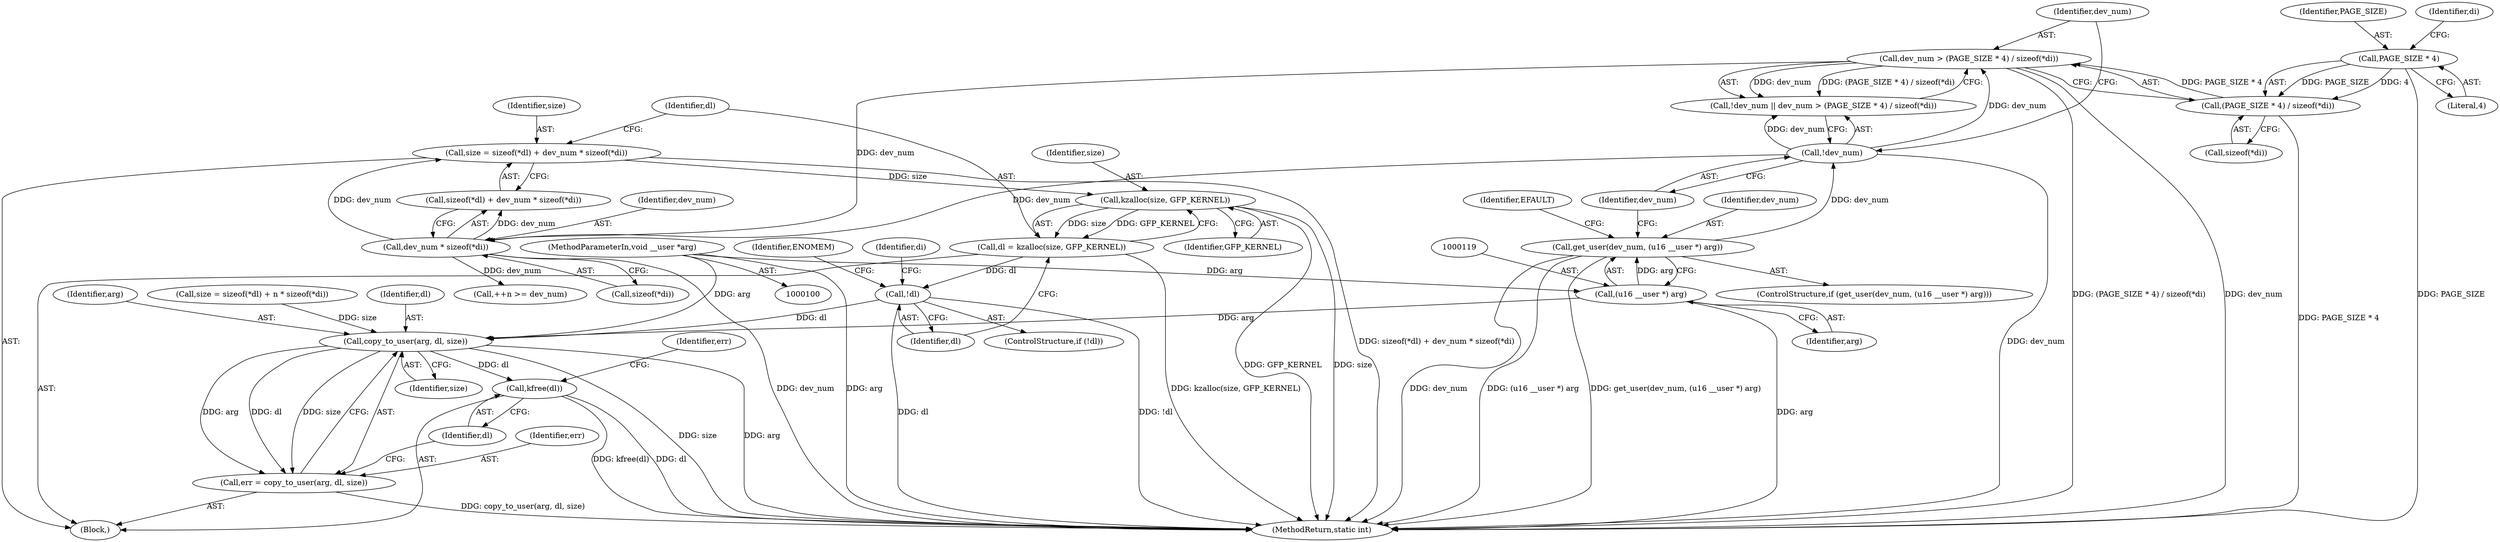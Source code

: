 digraph "0_linux_f9432c5ec8b1e9a09b9b0e5569e3c73db8de432a@integer" {
"1000140" [label="(Call,size = sizeof(*dl) + dev_num * sizeof(*di))"];
"1000146" [label="(Call,dev_num * sizeof(*di))"];
"1000128" [label="(Call,dev_num > (PAGE_SIZE * 4) / sizeof(*di))"];
"1000126" [label="(Call,!dev_num)"];
"1000116" [label="(Call,get_user(dev_num, (u16 __user *) arg))"];
"1000118" [label="(Call,(u16 __user *) arg)"];
"1000101" [label="(MethodParameterIn,void __user *arg)"];
"1000130" [label="(Call,(PAGE_SIZE * 4) / sizeof(*di))"];
"1000131" [label="(Call,PAGE_SIZE * 4)"];
"1000153" [label="(Call,kzalloc(size, GFP_KERNEL))"];
"1000151" [label="(Call,dl = kzalloc(size, GFP_KERNEL))"];
"1000157" [label="(Call,!dl)"];
"1000266" [label="(Call,copy_to_user(arg, dl, size))"];
"1000264" [label="(Call,err = copy_to_user(arg, dl, size))"];
"1000270" [label="(Call,kfree(dl))"];
"1000116" [label="(Call,get_user(dev_num, (u16 __user *) arg))"];
"1000126" [label="(Call,!dev_num)"];
"1000131" [label="(Call,PAGE_SIZE * 4)"];
"1000163" [label="(Identifier,di)"];
"1000264" [label="(Call,err = copy_to_user(arg, dl, size))"];
"1000118" [label="(Call,(u16 __user *) arg)"];
"1000129" [label="(Identifier,dev_num)"];
"1000127" [label="(Identifier,dev_num)"];
"1000102" [label="(Block,)"];
"1000141" [label="(Identifier,size)"];
"1000267" [label="(Identifier,arg)"];
"1000142" [label="(Call,sizeof(*dl) + dev_num * sizeof(*di))"];
"1000265" [label="(Identifier,err)"];
"1000274" [label="(Identifier,err)"];
"1000134" [label="(Call,sizeof(*di))"];
"1000140" [label="(Call,size = sizeof(*dl) + dev_num * sizeof(*di))"];
"1000125" [label="(Call,!dev_num || dev_num > (PAGE_SIZE * 4) / sizeof(*di))"];
"1000271" [label="(Identifier,dl)"];
"1000270" [label="(Call,kfree(dl))"];
"1000158" [label="(Identifier,dl)"];
"1000151" [label="(Call,dl = kzalloc(size, GFP_KERNEL))"];
"1000130" [label="(Call,(PAGE_SIZE * 4) / sizeof(*di))"];
"1000156" [label="(ControlStructure,if (!dl))"];
"1000133" [label="(Literal,4)"];
"1000101" [label="(MethodParameterIn,void __user *arg)"];
"1000117" [label="(Identifier,dev_num)"];
"1000253" [label="(Call,size = sizeof(*dl) + n * sizeof(*di))"];
"1000147" [label="(Identifier,dev_num)"];
"1000123" [label="(Identifier,EFAULT)"];
"1000154" [label="(Identifier,size)"];
"1000148" [label="(Call,sizeof(*di))"];
"1000152" [label="(Identifier,dl)"];
"1000266" [label="(Call,copy_to_user(arg, dl, size))"];
"1000278" [label="(MethodReturn,static int)"];
"1000269" [label="(Identifier,size)"];
"1000268" [label="(Identifier,dl)"];
"1000240" [label="(Call,++n >= dev_num)"];
"1000153" [label="(Call,kzalloc(size, GFP_KERNEL))"];
"1000115" [label="(ControlStructure,if (get_user(dev_num, (u16 __user *) arg)))"];
"1000157" [label="(Call,!dl)"];
"1000146" [label="(Call,dev_num * sizeof(*di))"];
"1000132" [label="(Identifier,PAGE_SIZE)"];
"1000128" [label="(Call,dev_num > (PAGE_SIZE * 4) / sizeof(*di))"];
"1000161" [label="(Identifier,ENOMEM)"];
"1000136" [label="(Identifier,di)"];
"1000155" [label="(Identifier,GFP_KERNEL)"];
"1000120" [label="(Identifier,arg)"];
"1000140" -> "1000102"  [label="AST: "];
"1000140" -> "1000142"  [label="CFG: "];
"1000141" -> "1000140"  [label="AST: "];
"1000142" -> "1000140"  [label="AST: "];
"1000152" -> "1000140"  [label="CFG: "];
"1000140" -> "1000278"  [label="DDG: sizeof(*dl) + dev_num * sizeof(*di)"];
"1000146" -> "1000140"  [label="DDG: dev_num"];
"1000140" -> "1000153"  [label="DDG: size"];
"1000146" -> "1000142"  [label="AST: "];
"1000146" -> "1000148"  [label="CFG: "];
"1000147" -> "1000146"  [label="AST: "];
"1000148" -> "1000146"  [label="AST: "];
"1000142" -> "1000146"  [label="CFG: "];
"1000146" -> "1000278"  [label="DDG: dev_num"];
"1000146" -> "1000142"  [label="DDG: dev_num"];
"1000128" -> "1000146"  [label="DDG: dev_num"];
"1000126" -> "1000146"  [label="DDG: dev_num"];
"1000146" -> "1000240"  [label="DDG: dev_num"];
"1000128" -> "1000125"  [label="AST: "];
"1000128" -> "1000130"  [label="CFG: "];
"1000129" -> "1000128"  [label="AST: "];
"1000130" -> "1000128"  [label="AST: "];
"1000125" -> "1000128"  [label="CFG: "];
"1000128" -> "1000278"  [label="DDG: (PAGE_SIZE * 4) / sizeof(*di)"];
"1000128" -> "1000278"  [label="DDG: dev_num"];
"1000128" -> "1000125"  [label="DDG: dev_num"];
"1000128" -> "1000125"  [label="DDG: (PAGE_SIZE * 4) / sizeof(*di)"];
"1000126" -> "1000128"  [label="DDG: dev_num"];
"1000130" -> "1000128"  [label="DDG: PAGE_SIZE * 4"];
"1000126" -> "1000125"  [label="AST: "];
"1000126" -> "1000127"  [label="CFG: "];
"1000127" -> "1000126"  [label="AST: "];
"1000129" -> "1000126"  [label="CFG: "];
"1000125" -> "1000126"  [label="CFG: "];
"1000126" -> "1000278"  [label="DDG: dev_num"];
"1000126" -> "1000125"  [label="DDG: dev_num"];
"1000116" -> "1000126"  [label="DDG: dev_num"];
"1000116" -> "1000115"  [label="AST: "];
"1000116" -> "1000118"  [label="CFG: "];
"1000117" -> "1000116"  [label="AST: "];
"1000118" -> "1000116"  [label="AST: "];
"1000123" -> "1000116"  [label="CFG: "];
"1000127" -> "1000116"  [label="CFG: "];
"1000116" -> "1000278"  [label="DDG: dev_num"];
"1000116" -> "1000278"  [label="DDG: (u16 __user *) arg"];
"1000116" -> "1000278"  [label="DDG: get_user(dev_num, (u16 __user *) arg)"];
"1000118" -> "1000116"  [label="DDG: arg"];
"1000118" -> "1000120"  [label="CFG: "];
"1000119" -> "1000118"  [label="AST: "];
"1000120" -> "1000118"  [label="AST: "];
"1000118" -> "1000278"  [label="DDG: arg"];
"1000101" -> "1000118"  [label="DDG: arg"];
"1000118" -> "1000266"  [label="DDG: arg"];
"1000101" -> "1000100"  [label="AST: "];
"1000101" -> "1000278"  [label="DDG: arg"];
"1000101" -> "1000266"  [label="DDG: arg"];
"1000130" -> "1000134"  [label="CFG: "];
"1000131" -> "1000130"  [label="AST: "];
"1000134" -> "1000130"  [label="AST: "];
"1000130" -> "1000278"  [label="DDG: PAGE_SIZE * 4"];
"1000131" -> "1000130"  [label="DDG: PAGE_SIZE"];
"1000131" -> "1000130"  [label="DDG: 4"];
"1000131" -> "1000133"  [label="CFG: "];
"1000132" -> "1000131"  [label="AST: "];
"1000133" -> "1000131"  [label="AST: "];
"1000136" -> "1000131"  [label="CFG: "];
"1000131" -> "1000278"  [label="DDG: PAGE_SIZE"];
"1000153" -> "1000151"  [label="AST: "];
"1000153" -> "1000155"  [label="CFG: "];
"1000154" -> "1000153"  [label="AST: "];
"1000155" -> "1000153"  [label="AST: "];
"1000151" -> "1000153"  [label="CFG: "];
"1000153" -> "1000278"  [label="DDG: GFP_KERNEL"];
"1000153" -> "1000278"  [label="DDG: size"];
"1000153" -> "1000151"  [label="DDG: size"];
"1000153" -> "1000151"  [label="DDG: GFP_KERNEL"];
"1000151" -> "1000102"  [label="AST: "];
"1000152" -> "1000151"  [label="AST: "];
"1000158" -> "1000151"  [label="CFG: "];
"1000151" -> "1000278"  [label="DDG: kzalloc(size, GFP_KERNEL)"];
"1000151" -> "1000157"  [label="DDG: dl"];
"1000157" -> "1000156"  [label="AST: "];
"1000157" -> "1000158"  [label="CFG: "];
"1000158" -> "1000157"  [label="AST: "];
"1000161" -> "1000157"  [label="CFG: "];
"1000163" -> "1000157"  [label="CFG: "];
"1000157" -> "1000278"  [label="DDG: !dl"];
"1000157" -> "1000278"  [label="DDG: dl"];
"1000157" -> "1000266"  [label="DDG: dl"];
"1000266" -> "1000264"  [label="AST: "];
"1000266" -> "1000269"  [label="CFG: "];
"1000267" -> "1000266"  [label="AST: "];
"1000268" -> "1000266"  [label="AST: "];
"1000269" -> "1000266"  [label="AST: "];
"1000264" -> "1000266"  [label="CFG: "];
"1000266" -> "1000278"  [label="DDG: size"];
"1000266" -> "1000278"  [label="DDG: arg"];
"1000266" -> "1000264"  [label="DDG: arg"];
"1000266" -> "1000264"  [label="DDG: dl"];
"1000266" -> "1000264"  [label="DDG: size"];
"1000253" -> "1000266"  [label="DDG: size"];
"1000266" -> "1000270"  [label="DDG: dl"];
"1000264" -> "1000102"  [label="AST: "];
"1000265" -> "1000264"  [label="AST: "];
"1000271" -> "1000264"  [label="CFG: "];
"1000264" -> "1000278"  [label="DDG: copy_to_user(arg, dl, size)"];
"1000270" -> "1000102"  [label="AST: "];
"1000270" -> "1000271"  [label="CFG: "];
"1000271" -> "1000270"  [label="AST: "];
"1000274" -> "1000270"  [label="CFG: "];
"1000270" -> "1000278"  [label="DDG: kfree(dl)"];
"1000270" -> "1000278"  [label="DDG: dl"];
}
